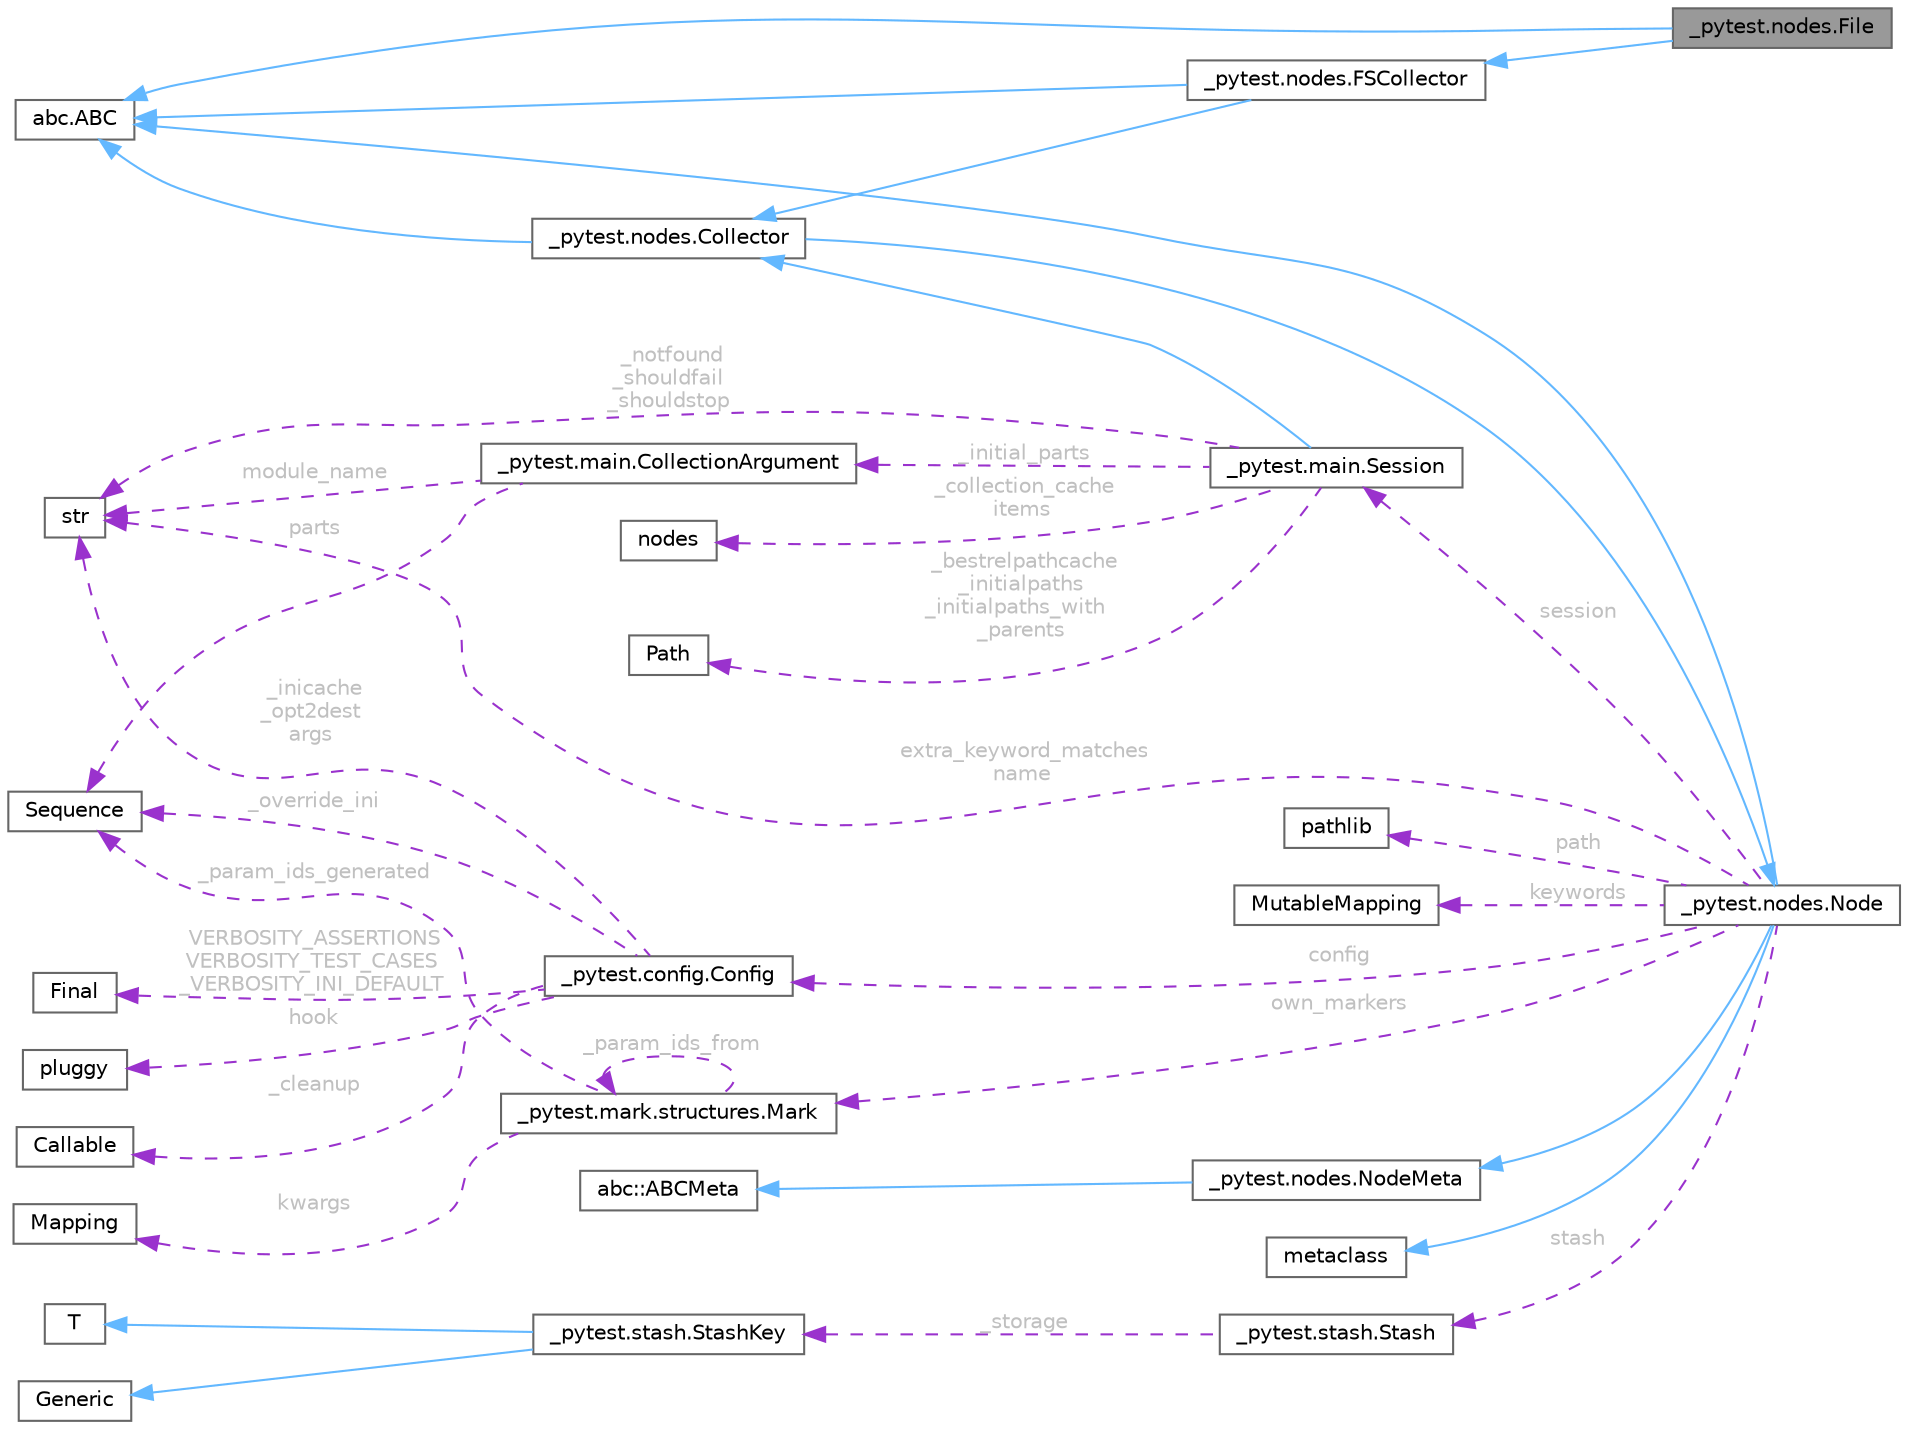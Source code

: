 digraph "_pytest.nodes.File"
{
 // LATEX_PDF_SIZE
  bgcolor="transparent";
  edge [fontname=Helvetica,fontsize=10,labelfontname=Helvetica,labelfontsize=10];
  node [fontname=Helvetica,fontsize=10,shape=box,height=0.2,width=0.4];
  rankdir="LR";
  Node1 [id="Node000001",label="_pytest.nodes.File",height=0.2,width=0.4,color="gray40", fillcolor="grey60", style="filled", fontcolor="black",tooltip=" "];
  Node2 -> Node1 [id="edge1_Node000001_Node000002",dir="back",color="steelblue1",style="solid",tooltip=" "];
  Node2 [id="Node000002",label="_pytest.nodes.FSCollector",height=0.2,width=0.4,color="gray40", fillcolor="white", style="filled",URL="$class__pytest_1_1nodes_1_1_f_s_collector.html",tooltip=" "];
  Node3 -> Node2 [id="edge2_Node000002_Node000003",dir="back",color="steelblue1",style="solid",tooltip=" "];
  Node3 [id="Node000003",label="_pytest.nodes.Collector",height=0.2,width=0.4,color="gray40", fillcolor="white", style="filled",URL="$class__pytest_1_1nodes_1_1_collector.html",tooltip=" "];
  Node4 -> Node3 [id="edge3_Node000003_Node000004",dir="back",color="steelblue1",style="solid",tooltip=" "];
  Node4 [id="Node000004",label="_pytest.nodes.Node",height=0.2,width=0.4,color="gray40", fillcolor="white", style="filled",URL="$class__pytest_1_1nodes_1_1_node.html",tooltip=" "];
  Node5 -> Node4 [id="edge4_Node000004_Node000005",dir="back",color="steelblue1",style="solid",tooltip=" "];
  Node5 [id="Node000005",label="abc.ABC",height=0.2,width=0.4,color="gray40", fillcolor="white", style="filled",tooltip=" "];
  Node6 -> Node4 [id="edge5_Node000004_Node000006",dir="back",color="steelblue1",style="solid",tooltip=" "];
  Node6 [id="Node000006",label="metaclass",height=0.2,width=0.4,color="gray40", fillcolor="white", style="filled",tooltip=" "];
  Node7 -> Node4 [id="edge6_Node000004_Node000007",dir="back",color="steelblue1",style="solid",tooltip=" "];
  Node7 [id="Node000007",label="_pytest.nodes.NodeMeta",height=0.2,width=0.4,color="gray40", fillcolor="white", style="filled",URL="$class__pytest_1_1nodes_1_1_node_meta.html",tooltip=" "];
  Node8 -> Node7 [id="edge7_Node000007_Node000008",dir="back",color="steelblue1",style="solid",tooltip=" "];
  Node8 [id="Node000008",label="abc::ABCMeta",height=0.2,width=0.4,color="gray40", fillcolor="white", style="filled",tooltip=" "];
  Node9 -> Node4 [id="edge8_Node000004_Node000009",dir="back",color="darkorchid3",style="dashed",tooltip=" ",label=" extra_keyword_matches\nname",fontcolor="grey" ];
  Node9 [id="Node000009",label="str",height=0.2,width=0.4,color="gray40", fillcolor="white", style="filled",tooltip=" "];
  Node10 -> Node4 [id="edge9_Node000004_Node000010",dir="back",color="darkorchid3",style="dashed",tooltip=" ",label=" config",fontcolor="grey" ];
  Node10 [id="Node000010",label="_pytest.config.Config",height=0.2,width=0.4,color="gray40", fillcolor="white", style="filled",URL="$class__pytest_1_1config_1_1_config.html",tooltip=" "];
  Node11 -> Node10 [id="edge10_Node000010_Node000011",dir="back",color="darkorchid3",style="dashed",tooltip=" ",label=" VERBOSITY_ASSERTIONS\nVERBOSITY_TEST_CASES\n_VERBOSITY_INI_DEFAULT",fontcolor="grey" ];
  Node11 [id="Node000011",label="Final",height=0.2,width=0.4,color="gray40", fillcolor="white", style="filled",tooltip=" "];
  Node12 -> Node10 [id="edge11_Node000010_Node000012",dir="back",color="darkorchid3",style="dashed",tooltip=" ",label=" hook",fontcolor="grey" ];
  Node12 [id="Node000012",label="pluggy",height=0.2,width=0.4,color="gray40", fillcolor="white", style="filled",tooltip=" "];
  Node9 -> Node10 [id="edge12_Node000010_Node000009",dir="back",color="darkorchid3",style="dashed",tooltip=" ",label=" _inicache\n_opt2dest\nargs",fontcolor="grey" ];
  Node13 -> Node10 [id="edge13_Node000010_Node000013",dir="back",color="darkorchid3",style="dashed",tooltip=" ",label=" _override_ini",fontcolor="grey" ];
  Node13 [id="Node000013",label="Sequence",height=0.2,width=0.4,color="gray40", fillcolor="white", style="filled",tooltip=" "];
  Node14 -> Node10 [id="edge14_Node000010_Node000014",dir="back",color="darkorchid3",style="dashed",tooltip=" ",label=" _cleanup",fontcolor="grey" ];
  Node14 [id="Node000014",label="Callable",height=0.2,width=0.4,color="gray40", fillcolor="white", style="filled",tooltip=" "];
  Node15 -> Node4 [id="edge15_Node000004_Node000015",dir="back",color="darkorchid3",style="dashed",tooltip=" ",label=" session",fontcolor="grey" ];
  Node15 [id="Node000015",label="_pytest.main.Session",height=0.2,width=0.4,color="gray40", fillcolor="white", style="filled",URL="$class__pytest_1_1main_1_1_session.html",tooltip=" "];
  Node3 -> Node15 [id="edge16_Node000015_Node000003",dir="back",color="steelblue1",style="solid",tooltip=" "];
  Node9 -> Node15 [id="edge17_Node000015_Node000009",dir="back",color="darkorchid3",style="dashed",tooltip=" ",label=" _notfound\n_shouldfail\n_shouldstop",fontcolor="grey" ];
  Node16 -> Node15 [id="edge18_Node000015_Node000016",dir="back",color="darkorchid3",style="dashed",tooltip=" ",label=" _bestrelpathcache\n_initialpaths\n_initialpaths_with\l_parents",fontcolor="grey" ];
  Node16 [id="Node000016",label="Path",height=0.2,width=0.4,color="gray40", fillcolor="white", style="filled",tooltip=" "];
  Node17 -> Node15 [id="edge19_Node000015_Node000017",dir="back",color="darkorchid3",style="dashed",tooltip=" ",label=" _initial_parts",fontcolor="grey" ];
  Node17 [id="Node000017",label="_pytest.main.CollectionArgument",height=0.2,width=0.4,color="gray40", fillcolor="white", style="filled",URL="$class__pytest_1_1main_1_1_collection_argument.html",tooltip=" "];
  Node13 -> Node17 [id="edge20_Node000017_Node000013",dir="back",color="darkorchid3",style="dashed",tooltip=" ",label=" parts",fontcolor="grey" ];
  Node9 -> Node17 [id="edge21_Node000017_Node000009",dir="back",color="darkorchid3",style="dashed",tooltip=" ",label=" module_name",fontcolor="grey" ];
  Node18 -> Node15 [id="edge22_Node000015_Node000018",dir="back",color="darkorchid3",style="dashed",tooltip=" ",label=" _collection_cache\nitems",fontcolor="grey" ];
  Node18 [id="Node000018",label="nodes",height=0.2,width=0.4,color="gray40", fillcolor="white", style="filled",tooltip=" "];
  Node19 -> Node4 [id="edge23_Node000004_Node000019",dir="back",color="darkorchid3",style="dashed",tooltip=" ",label=" path",fontcolor="grey" ];
  Node19 [id="Node000019",label="pathlib",height=0.2,width=0.4,color="gray40", fillcolor="white", style="filled",tooltip=" "];
  Node20 -> Node4 [id="edge24_Node000004_Node000020",dir="back",color="darkorchid3",style="dashed",tooltip=" ",label=" keywords",fontcolor="grey" ];
  Node20 [id="Node000020",label="MutableMapping",height=0.2,width=0.4,color="gray40", fillcolor="white", style="filled",tooltip=" "];
  Node21 -> Node4 [id="edge25_Node000004_Node000021",dir="back",color="darkorchid3",style="dashed",tooltip=" ",label=" own_markers",fontcolor="grey" ];
  Node21 [id="Node000021",label="_pytest.mark.structures.Mark",height=0.2,width=0.4,color="gray40", fillcolor="white", style="filled",URL="$class__pytest_1_1mark_1_1structures_1_1_mark.html",tooltip=" "];
  Node22 -> Node21 [id="edge26_Node000021_Node000022",dir="back",color="darkorchid3",style="dashed",tooltip=" ",label=" kwargs",fontcolor="grey" ];
  Node22 [id="Node000022",label="Mapping",height=0.2,width=0.4,color="gray40", fillcolor="white", style="filled",tooltip=" "];
  Node21 -> Node21 [id="edge27_Node000021_Node000021",dir="back",color="darkorchid3",style="dashed",tooltip=" ",label=" _param_ids_from",fontcolor="grey" ];
  Node13 -> Node21 [id="edge28_Node000021_Node000013",dir="back",color="darkorchid3",style="dashed",tooltip=" ",label=" _param_ids_generated",fontcolor="grey" ];
  Node23 -> Node4 [id="edge29_Node000004_Node000023",dir="back",color="darkorchid3",style="dashed",tooltip=" ",label=" stash",fontcolor="grey" ];
  Node23 [id="Node000023",label="_pytest.stash.Stash",height=0.2,width=0.4,color="gray40", fillcolor="white", style="filled",URL="$class__pytest_1_1stash_1_1_stash.html",tooltip=" "];
  Node24 -> Node23 [id="edge30_Node000023_Node000024",dir="back",color="darkorchid3",style="dashed",tooltip=" ",label=" _storage",fontcolor="grey" ];
  Node24 [id="Node000024",label="_pytest.stash.StashKey",height=0.2,width=0.4,color="gray40", fillcolor="white", style="filled",URL="$class__pytest_1_1stash_1_1_stash_key.html",tooltip=" "];
  Node25 -> Node24 [id="edge31_Node000024_Node000025",dir="back",color="steelblue1",style="solid",tooltip=" "];
  Node25 [id="Node000025",label="Generic",height=0.2,width=0.4,color="gray40", fillcolor="white", style="filled",tooltip=" "];
  Node26 -> Node24 [id="edge32_Node000024_Node000026",dir="back",color="steelblue1",style="solid",tooltip=" "];
  Node26 [id="Node000026",label="T",height=0.2,width=0.4,color="gray40", fillcolor="white", style="filled",tooltip=" "];
  Node5 -> Node3 [id="edge33_Node000003_Node000005",dir="back",color="steelblue1",style="solid",tooltip=" "];
  Node5 -> Node2 [id="edge34_Node000002_Node000005",dir="back",color="steelblue1",style="solid",tooltip=" "];
  Node5 -> Node1 [id="edge35_Node000001_Node000005",dir="back",color="steelblue1",style="solid",tooltip=" "];
}
